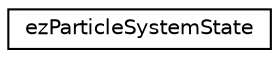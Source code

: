 digraph "Graphical Class Hierarchy"
{
 // LATEX_PDF_SIZE
  edge [fontname="Helvetica",fontsize="10",labelfontname="Helvetica",labelfontsize="10"];
  node [fontname="Helvetica",fontsize="10",shape=record];
  rankdir="LR";
  Node0 [label="ezParticleSystemState",height=0.2,width=0.4,color="black", fillcolor="white", style="filled",URL="$d7/d0a/structez_particle_system_state.htm",tooltip=" "];
}
